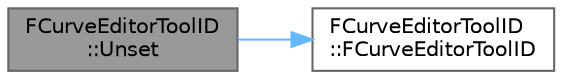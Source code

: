 digraph "FCurveEditorToolID::Unset"
{
 // INTERACTIVE_SVG=YES
 // LATEX_PDF_SIZE
  bgcolor="transparent";
  edge [fontname=Helvetica,fontsize=10,labelfontname=Helvetica,labelfontsize=10];
  node [fontname=Helvetica,fontsize=10,shape=box,height=0.2,width=0.4];
  rankdir="LR";
  Node1 [id="Node000001",label="FCurveEditorToolID\l::Unset",height=0.2,width=0.4,color="gray40", fillcolor="grey60", style="filled", fontcolor="black",tooltip=" "];
  Node1 -> Node2 [id="edge1_Node000001_Node000002",color="steelblue1",style="solid",tooltip=" "];
  Node2 [id="Node000002",label="FCurveEditorToolID\l::FCurveEditorToolID",height=0.2,width=0.4,color="grey40", fillcolor="white", style="filled",URL="$d4/da4/structFCurveEditorToolID.html#a1cb2e4a894928b650645f7a5d76f94b0",tooltip=" "];
}
